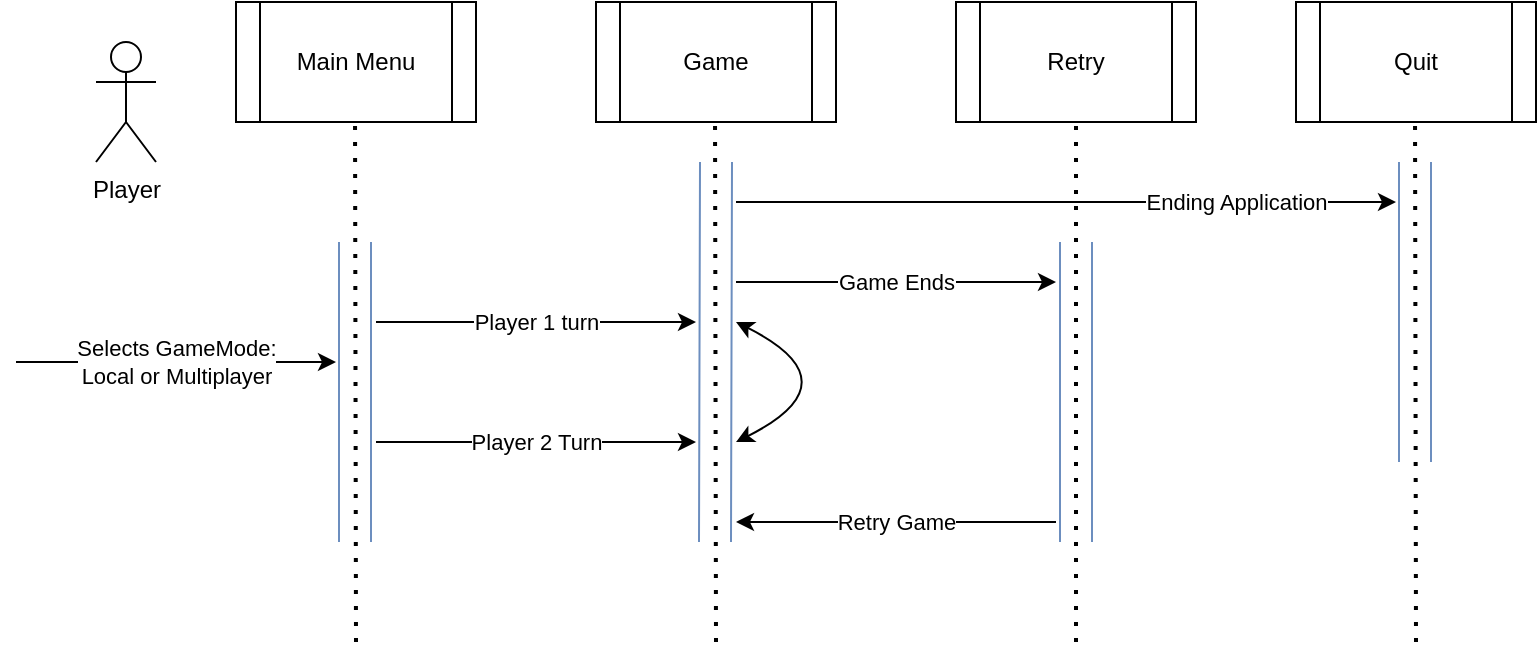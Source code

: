 <mxfile version="14.7.6" type="device"><diagram id="FVmBDqntua_jKVG7JXzO" name="Page-1"><mxGraphModel dx="1422" dy="705" grid="1" gridSize="10" guides="1" tooltips="1" connect="1" arrows="1" fold="1" page="1" pageScale="1" pageWidth="827" pageHeight="1169" math="0" shadow="0"><root><mxCell id="0"/><mxCell id="1" parent="0"/><mxCell id="KohrAne_nGtyVhFztnjP-15" value="" style="endArrow=none;dashed=1;html=1;dashPattern=1 3;strokeWidth=2;" edge="1" parent="1"><mxGeometry width="50" height="50" relative="1" as="geometry"><mxPoint x="650" y="440" as="sourcePoint"/><mxPoint x="650" y="170" as="targetPoint"/></mxGeometry></mxCell><mxCell id="KohrAne_nGtyVhFztnjP-17" value="" style="endArrow=none;dashed=1;html=1;dashPattern=1 3;strokeWidth=2;" edge="1" parent="1"><mxGeometry width="50" height="50" relative="1" as="geometry"><mxPoint x="820" y="440" as="sourcePoint"/><mxPoint x="819.5" y="170" as="targetPoint"/></mxGeometry></mxCell><mxCell id="KohrAne_nGtyVhFztnjP-12" value="" style="endArrow=none;dashed=1;html=1;dashPattern=1 3;strokeWidth=2;" edge="1" parent="1"><mxGeometry width="50" height="50" relative="1" as="geometry"><mxPoint x="470" y="440" as="sourcePoint"/><mxPoint x="469.5" y="170" as="targetPoint"/></mxGeometry></mxCell><mxCell id="KohrAne_nGtyVhFztnjP-10" value="" style="endArrow=none;dashed=1;html=1;dashPattern=1 3;strokeWidth=2;" edge="1" parent="1"><mxGeometry width="50" height="50" relative="1" as="geometry"><mxPoint x="290" y="440" as="sourcePoint"/><mxPoint x="289.5" y="170" as="targetPoint"/></mxGeometry></mxCell><mxCell id="KohrAne_nGtyVhFztnjP-1" value="Player" style="shape=umlActor;verticalLabelPosition=bottom;verticalAlign=top;html=1;outlineConnect=0;" vertex="1" parent="1"><mxGeometry x="160" y="140" width="30" height="60" as="geometry"/></mxCell><mxCell id="KohrAne_nGtyVhFztnjP-5" value="Main Menu" style="shape=process;whiteSpace=wrap;html=1;backgroundOutline=1;" vertex="1" parent="1"><mxGeometry x="230" y="120" width="120" height="60" as="geometry"/></mxCell><mxCell id="KohrAne_nGtyVhFztnjP-6" value="Game" style="shape=process;whiteSpace=wrap;html=1;backgroundOutline=1;" vertex="1" parent="1"><mxGeometry x="410" y="120" width="120" height="60" as="geometry"/></mxCell><mxCell id="KohrAne_nGtyVhFztnjP-7" value="Retry" style="shape=process;whiteSpace=wrap;html=1;backgroundOutline=1;" vertex="1" parent="1"><mxGeometry x="590" y="120" width="120" height="60" as="geometry"/></mxCell><mxCell id="KohrAne_nGtyVhFztnjP-8" value="Quit" style="shape=process;whiteSpace=wrap;html=1;backgroundOutline=1;" vertex="1" parent="1"><mxGeometry x="760" y="120" width="120" height="60" as="geometry"/></mxCell><mxCell id="KohrAne_nGtyVhFztnjP-9" value="" style="shape=link;html=1;fillColor=#dae8fc;labelBackgroundColor=#0000FF;strokeColor=#6c8ebf;width=16;" edge="1" parent="1"><mxGeometry width="100" relative="1" as="geometry"><mxPoint x="289.5" y="240" as="sourcePoint"/><mxPoint x="289.5" y="390" as="targetPoint"/></mxGeometry></mxCell><mxCell id="KohrAne_nGtyVhFztnjP-11" value="" style="shape=link;html=1;fillColor=#dae8fc;labelBackgroundColor=#0000FF;strokeColor=#6c8ebf;width=16;" edge="1" parent="1"><mxGeometry width="100" relative="1" as="geometry"><mxPoint x="289.5" y="240" as="sourcePoint"/><mxPoint x="289.5" y="390" as="targetPoint"/></mxGeometry></mxCell><mxCell id="KohrAne_nGtyVhFztnjP-13" value="" style="shape=link;html=1;fillColor=#dae8fc;labelBackgroundColor=#0000FF;strokeColor=#6c8ebf;width=16;" edge="1" parent="1"><mxGeometry width="100" relative="1" as="geometry"><mxPoint x="470" y="200" as="sourcePoint"/><mxPoint x="469.5" y="390" as="targetPoint"/></mxGeometry></mxCell><mxCell id="KohrAne_nGtyVhFztnjP-16" value="" style="shape=link;html=1;fillColor=#dae8fc;labelBackgroundColor=#0000FF;strokeColor=#6c8ebf;width=16;" edge="1" parent="1"><mxGeometry width="100" relative="1" as="geometry"><mxPoint x="650" y="240" as="sourcePoint"/><mxPoint x="650" y="390" as="targetPoint"/></mxGeometry></mxCell><mxCell id="KohrAne_nGtyVhFztnjP-18" value="" style="shape=link;html=1;fillColor=#dae8fc;labelBackgroundColor=#0000FF;strokeColor=#6c8ebf;width=16;" edge="1" parent="1"><mxGeometry width="100" relative="1" as="geometry"><mxPoint x="819.5" y="200" as="sourcePoint"/><mxPoint x="819.5" y="350" as="targetPoint"/></mxGeometry></mxCell><mxCell id="KohrAne_nGtyVhFztnjP-19" value="Selects GameMode:&lt;br&gt;Local or Multiplayer" style="endArrow=classic;html=1;labelBackgroundColor=#FFFFFF;strokeColor=#000000;" edge="1" parent="1"><mxGeometry width="50" height="50" relative="1" as="geometry"><mxPoint x="120" y="300" as="sourcePoint"/><mxPoint x="280" y="300" as="targetPoint"/><Array as="points"><mxPoint x="220" y="300"/></Array></mxGeometry></mxCell><mxCell id="KohrAne_nGtyVhFztnjP-21" value="Player 1 turn" style="endArrow=classic;html=1;labelBackgroundColor=#FFFFFF;strokeColor=#000000;" edge="1" parent="1"><mxGeometry width="50" height="50" relative="1" as="geometry"><mxPoint x="300" y="280" as="sourcePoint"/><mxPoint x="460" y="280" as="targetPoint"/><Array as="points"><mxPoint x="400" y="280"/></Array></mxGeometry></mxCell><mxCell id="KohrAne_nGtyVhFztnjP-22" value="" style="curved=1;endArrow=classic;html=1;labelBackgroundColor=#FFFFFF;strokeColor=#000000;startArrow=classic;startFill=1;" edge="1" parent="1"><mxGeometry width="50" height="50" relative="1" as="geometry"><mxPoint x="480" y="340" as="sourcePoint"/><mxPoint x="480" y="280" as="targetPoint"/><Array as="points"><mxPoint x="540" y="310"/></Array></mxGeometry></mxCell><mxCell id="KohrAne_nGtyVhFztnjP-23" value="Player 2 Turn" style="endArrow=classic;html=1;labelBackgroundColor=#FFFFFF;strokeColor=#000000;" edge="1" parent="1"><mxGeometry width="50" height="50" relative="1" as="geometry"><mxPoint x="300" y="340" as="sourcePoint"/><mxPoint x="460" y="340" as="targetPoint"/><Array as="points"><mxPoint x="400" y="340"/></Array></mxGeometry></mxCell><mxCell id="KohrAne_nGtyVhFztnjP-25" value="Game Ends" style="endArrow=classic;html=1;labelBackgroundColor=#FFFFFF;strokeColor=#000000;" edge="1" parent="1"><mxGeometry width="50" height="50" relative="1" as="geometry"><mxPoint x="480" y="260" as="sourcePoint"/><mxPoint x="640" y="260" as="targetPoint"/><Array as="points"><mxPoint x="580" y="260"/></Array></mxGeometry></mxCell><mxCell id="KohrAne_nGtyVhFztnjP-26" value="Retry Game" style="endArrow=none;html=1;labelBackgroundColor=#FFFFFF;strokeColor=#000000;startArrow=classic;startFill=1;endFill=0;" edge="1" parent="1"><mxGeometry width="50" height="50" relative="1" as="geometry"><mxPoint x="480" y="380" as="sourcePoint"/><mxPoint x="640" y="380" as="targetPoint"/><Array as="points"><mxPoint x="580" y="380"/></Array></mxGeometry></mxCell><mxCell id="KohrAne_nGtyVhFztnjP-27" value="Ending Application" style="endArrow=classic;html=1;labelBackgroundColor=#FFFFFF;strokeColor=#000000;" edge="1" parent="1"><mxGeometry x="0.515" width="50" height="50" relative="1" as="geometry"><mxPoint x="480" y="220" as="sourcePoint"/><mxPoint x="810" y="220" as="targetPoint"/><Array as="points"><mxPoint x="580" y="220"/></Array><mxPoint as="offset"/></mxGeometry></mxCell></root></mxGraphModel></diagram></mxfile>